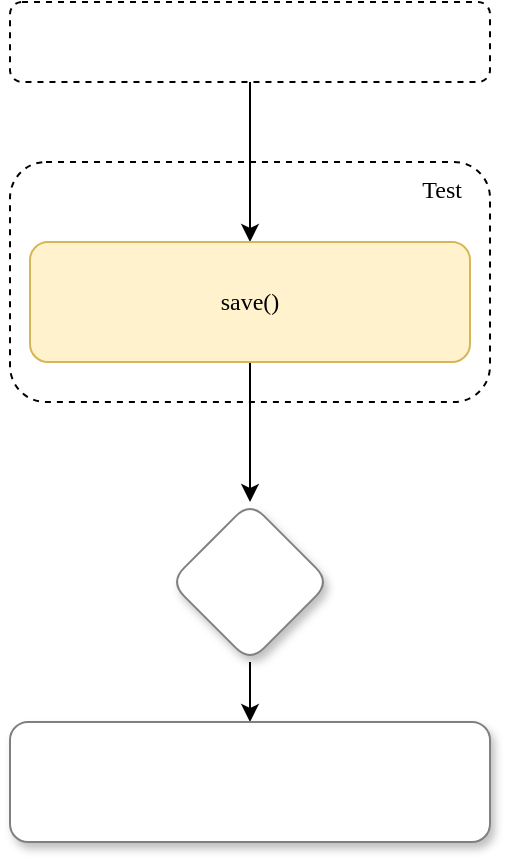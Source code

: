 <mxfile version="24.0.1" type="github">
  <diagram id="C5RBs43oDa-KdzZeNtuy" name="Page-1">
    <mxGraphModel dx="1195" dy="1799" grid="1" gridSize="10" guides="1" tooltips="1" connect="1" arrows="1" fold="1" page="1" pageScale="1" pageWidth="827" pageHeight="1169" math="0" shadow="0">
      <root>
        <mxCell id="WIyWlLk6GJQsqaUBKTNV-0" />
        <mxCell id="WIyWlLk6GJQsqaUBKTNV-1" parent="WIyWlLk6GJQsqaUBKTNV-0" />
        <mxCell id="P6T2kwmTpYr2gfWhr5WO-3" value="" style="edgeStyle=orthogonalEdgeStyle;rounded=0;orthogonalLoop=1;jettySize=auto;html=1;exitX=0.5;exitY=1;exitDx=0;exitDy=0;" parent="WIyWlLk6GJQsqaUBKTNV-1" source="P6T2kwmTpYr2gfWhr5WO-8" target="P6T2kwmTpYr2gfWhr5WO-2" edge="1">
          <mxGeometry relative="1" as="geometry" />
        </mxCell>
        <mxCell id="P6T2kwmTpYr2gfWhr5WO-5" value="" style="edgeStyle=orthogonalEdgeStyle;rounded=0;orthogonalLoop=1;jettySize=auto;html=1;" parent="WIyWlLk6GJQsqaUBKTNV-1" source="P6T2kwmTpYr2gfWhr5WO-2" target="P6T2kwmTpYr2gfWhr5WO-4" edge="1">
          <mxGeometry relative="1" as="geometry" />
        </mxCell>
        <mxCell id="P6T2kwmTpYr2gfWhr5WO-2" value="" style="rhombus;whiteSpace=wrap;html=1;strokeColor=#808080;rounded=1;fillStyle=solid;glass=0;shadow=1;gradientColor=none;strokeWidth=1;" parent="WIyWlLk6GJQsqaUBKTNV-1" vertex="1">
          <mxGeometry x="240" y="170" width="80" height="80" as="geometry" />
        </mxCell>
        <mxCell id="P6T2kwmTpYr2gfWhr5WO-4" value="" style="whiteSpace=wrap;html=1;strokeColor=#808080;rounded=1;fillStyle=solid;glass=0;shadow=1;gradientColor=none;strokeWidth=1;" parent="WIyWlLk6GJQsqaUBKTNV-1" vertex="1">
          <mxGeometry x="160" y="280" width="240" height="60" as="geometry" />
        </mxCell>
        <mxCell id="P6T2kwmTpYr2gfWhr5WO-6" value="" style="rounded=1;whiteSpace=wrap;html=1;fillColor=none;fillStyle=solid;glass=0;shadow=0;textShadow=1;gradientColor=none;strokeColor=default;strokeWidth=1;dashed=1;align=right;verticalAlign=top;spacingRight=12;fontFamily=JetBrains Mono;fontSource=https%3A%2F%2Ffonts.googleapis.com%2Fcss%3Ffamily%3DJetBrains%2BMono;fontSize=12;fontColor=default;" parent="WIyWlLk6GJQsqaUBKTNV-1" vertex="1">
          <mxGeometry x="160" y="-80" width="240" height="40" as="geometry" />
        </mxCell>
        <mxCell id="P6T2kwmTpYr2gfWhr5WO-9" value="" style="endArrow=classic;html=1;rounded=0;exitX=0.5;exitY=1;exitDx=0;exitDy=0;entryX=0.5;entryY=0;entryDx=0;entryDy=0;" parent="WIyWlLk6GJQsqaUBKTNV-1" source="P6T2kwmTpYr2gfWhr5WO-6" target="P6T2kwmTpYr2gfWhr5WO-8" edge="1">
          <mxGeometry width="50" height="50" relative="1" as="geometry">
            <mxPoint x="430" y="120" as="sourcePoint" />
            <mxPoint x="480" y="70" as="targetPoint" />
          </mxGeometry>
        </mxCell>
        <mxCell id="Q2QhKaODeLm1M-LhoPyh-0" value="" style="group" vertex="1" connectable="0" parent="WIyWlLk6GJQsqaUBKTNV-1">
          <mxGeometry x="160" width="240" height="120" as="geometry" />
        </mxCell>
        <mxCell id="P6T2kwmTpYr2gfWhr5WO-0" value="Test" style="rounded=1;whiteSpace=wrap;html=1;fillStyle=solid;glass=0;shadow=0;textShadow=0;strokeWidth=1;strokeColor=default;verticalAlign=top;align=right;spacingRight=12;fontFamily=JetBrains Mono;fontSource=https%3A%2F%2Ffonts.googleapis.com%2Fcss%3Ffamily%3DJetBrains%2BMono;fillOpacity=100;treeFolding=0;treeMoving=0;fillColor=none;dashed=1;" parent="Q2QhKaODeLm1M-LhoPyh-0" vertex="1">
          <mxGeometry width="240" height="120" as="geometry" />
        </mxCell>
        <mxCell id="P6T2kwmTpYr2gfWhr5WO-8" value="save()" style="rounded=1;whiteSpace=wrap;fillColor=#fff2cc;strokeColor=#d6b656;labelBackgroundColor=none;labelBorderColor=none;fontFamily=JetBrains Mono;fontStyle=0;fontSource=https%3A%2F%2Ffonts.googleapis.com%2Fcss%3Ffamily%3DJetBrains%2BMono;shadow=0;textShadow=0;html=1;glass=0;horizontal=1;verticalAlign=middle;" parent="Q2QhKaODeLm1M-LhoPyh-0" vertex="1">
          <mxGeometry x="10" y="40" width="220" height="60" as="geometry" />
        </mxCell>
      </root>
    </mxGraphModel>
  </diagram>
</mxfile>
